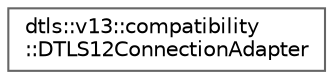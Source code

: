 digraph "Graphical Class Hierarchy"
{
 // LATEX_PDF_SIZE
  bgcolor="transparent";
  edge [fontname=Helvetica,fontsize=10,labelfontname=Helvetica,labelfontsize=10];
  node [fontname=Helvetica,fontsize=10,shape=box,height=0.2,width=0.4];
  rankdir="LR";
  Node0 [id="Node000000",label="dtls::v13::compatibility\l::DTLS12ConnectionAdapter",height=0.2,width=0.4,color="grey40", fillcolor="white", style="filled",URL="$classdtls_1_1v13_1_1compatibility_1_1DTLS12ConnectionAdapter.html",tooltip="DTLS 1.2 connection adapter."];
}
